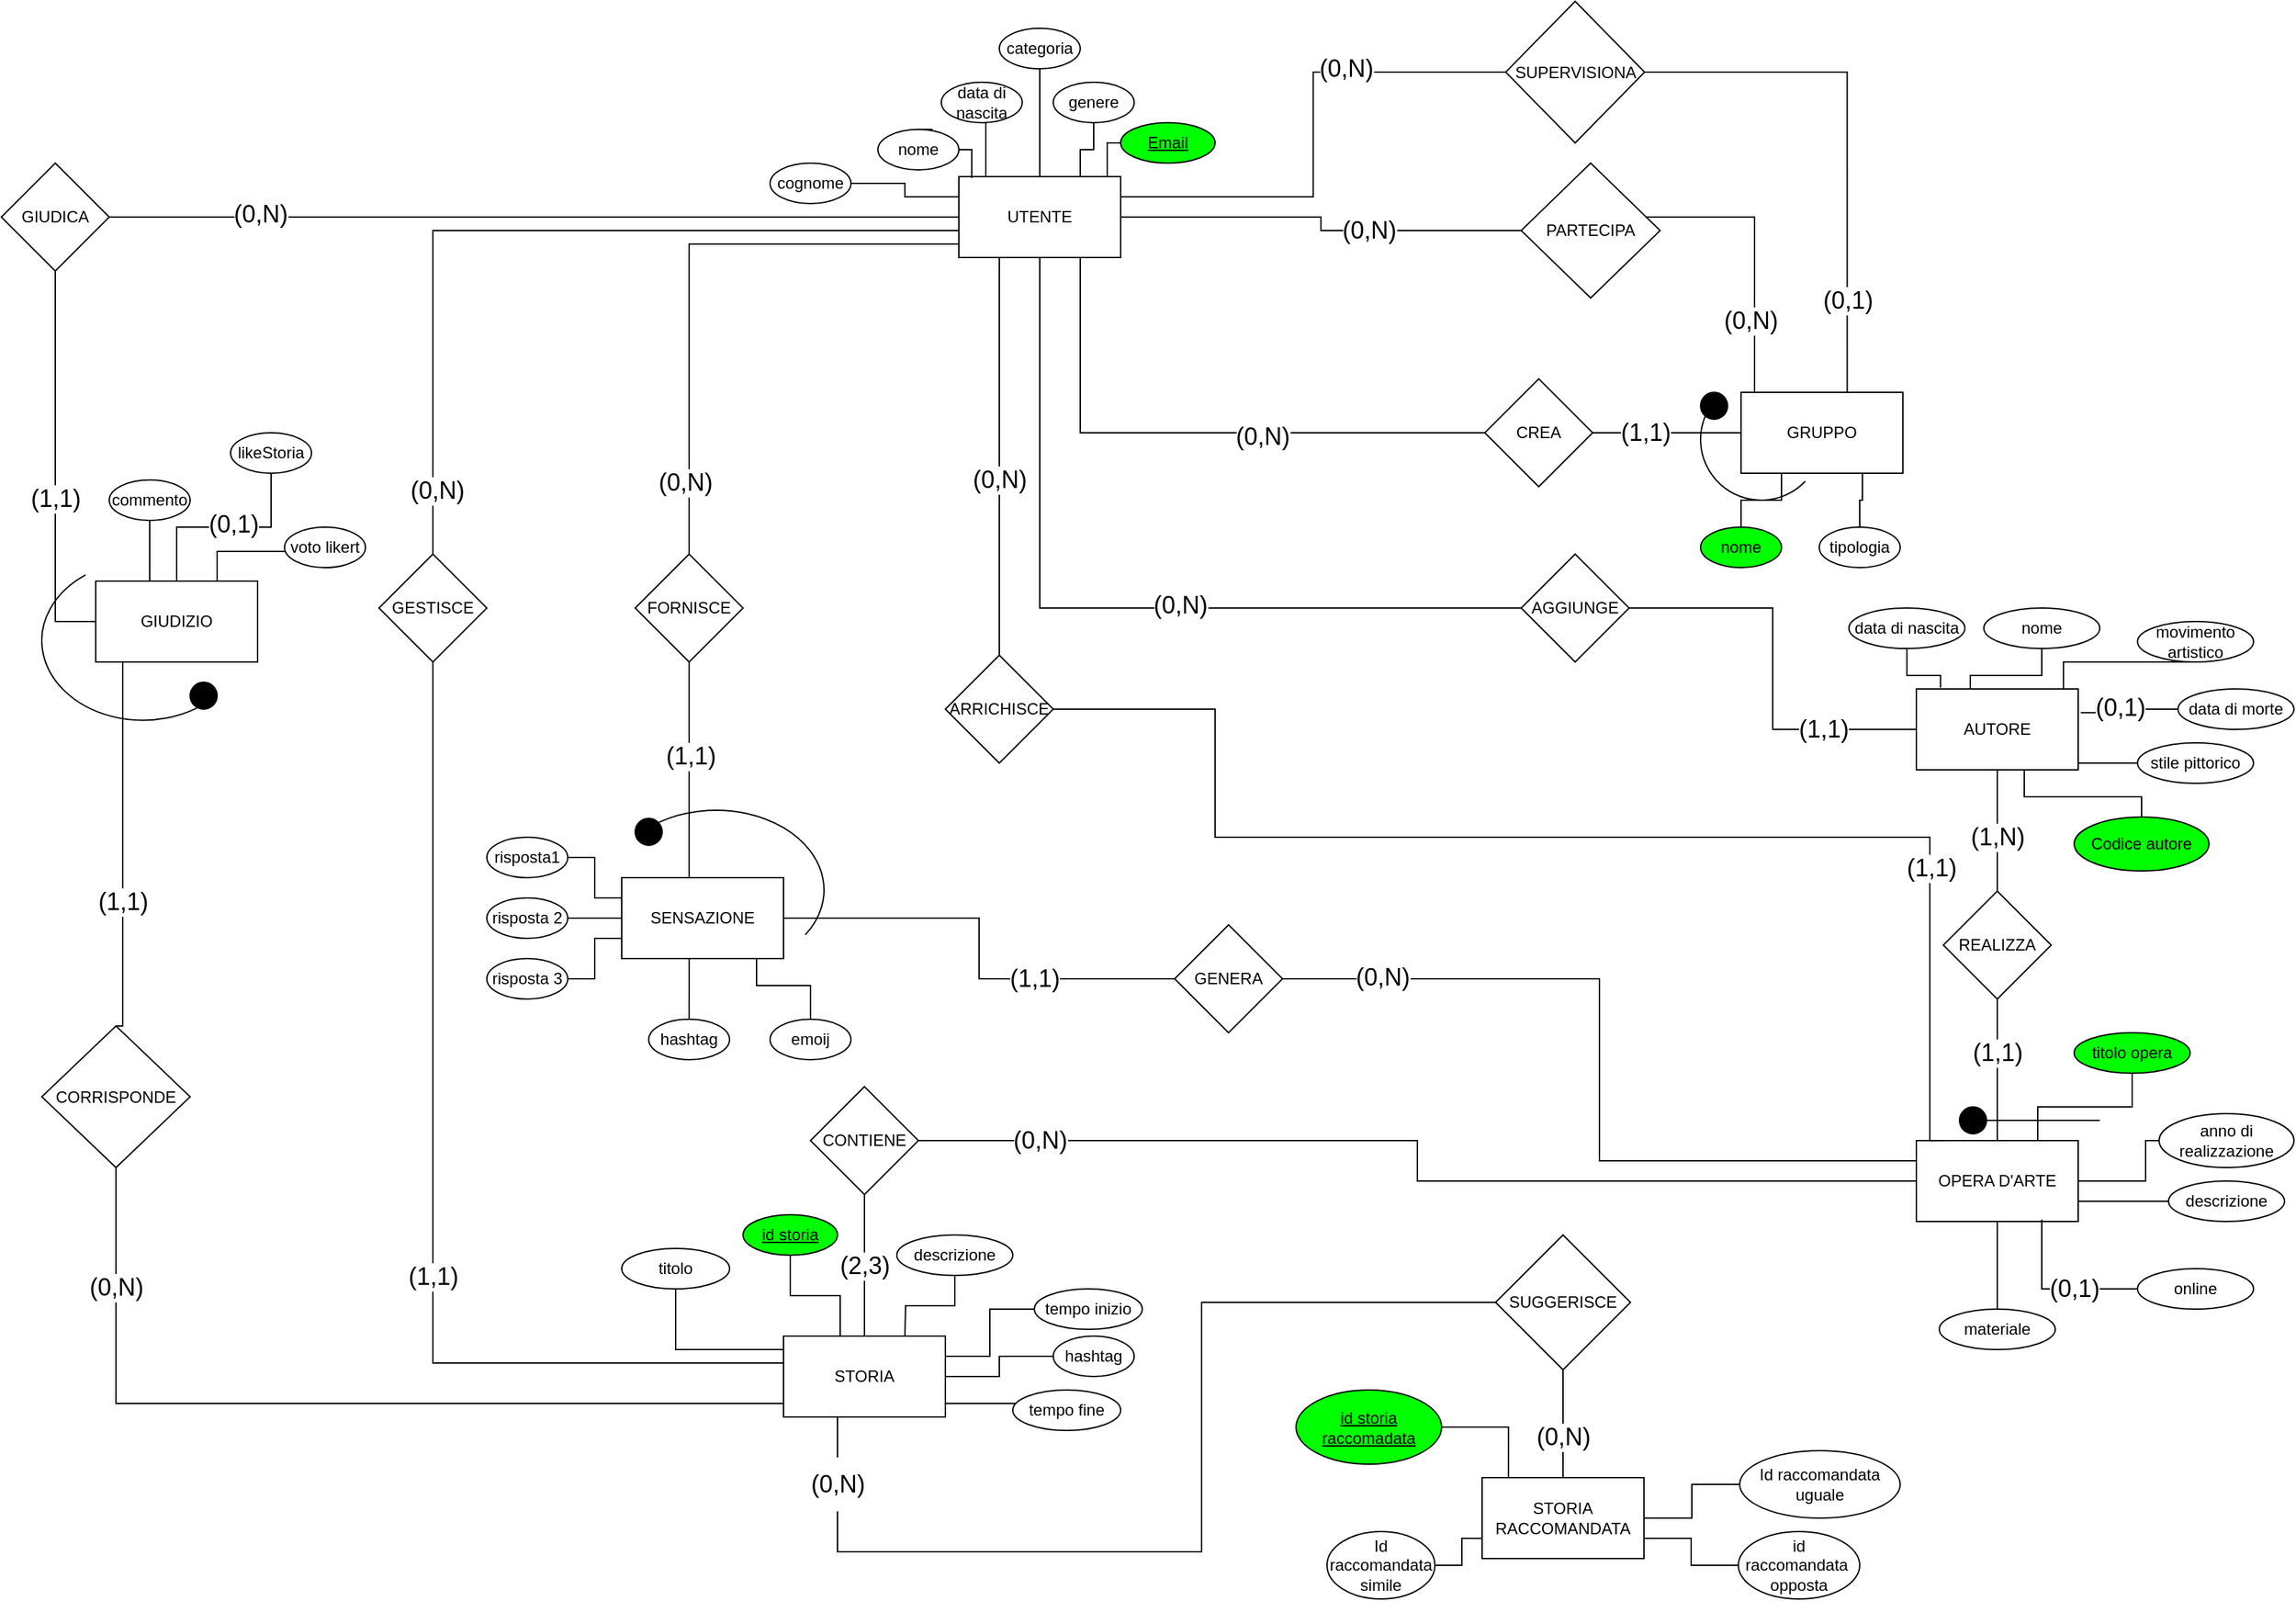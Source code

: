 <mxfile version="21.3.8" type="device">
  <diagram name="Page-1" id="xlsgBr4HWe5AIKhZQg6L">
    <mxGraphModel dx="3229" dy="3041" grid="1" gridSize="10" guides="1" tooltips="1" connect="1" arrows="1" fold="1" page="1" pageScale="1" pageWidth="827" pageHeight="1169" background="#ffffff" math="0" shadow="0">
      <root>
        <mxCell id="0" />
        <mxCell id="1" parent="0" />
        <mxCell id="7UUg1LgOUYRZWabVoT0W-16" style="edgeStyle=orthogonalEdgeStyle;rounded=0;orthogonalLoop=1;jettySize=auto;html=1;entryX=0.5;entryY=0;entryDx=0;entryDy=0;endArrow=none;endFill=0;" parent="1" source="1eSHTBbk4jiNIUlehk3F-1" target="7UUg1LgOUYRZWabVoT0W-15" edge="1">
          <mxGeometry relative="1" as="geometry">
            <Array as="points">
              <mxPoint x="-850" y="-1040" />
            </Array>
          </mxGeometry>
        </mxCell>
        <mxCell id="7UUg1LgOUYRZWabVoT0W-105" value="&lt;font style=&quot;font-size: 18px;&quot;&gt;(0,N)&lt;/font&gt;" style="edgeLabel;html=1;align=center;verticalAlign=middle;resizable=0;points=[];" parent="7UUg1LgOUYRZWabVoT0W-16" vertex="1" connectable="0">
          <mxGeometry x="0.85" y="3" relative="1" as="geometry">
            <mxPoint as="offset" />
          </mxGeometry>
        </mxCell>
        <mxCell id="7UUg1LgOUYRZWabVoT0W-34" style="edgeStyle=orthogonalEdgeStyle;rounded=0;orthogonalLoop=1;jettySize=auto;html=1;endArrow=none;endFill=0;" parent="1" source="1eSHTBbk4jiNIUlehk3F-1" target="1eSHTBbk4jiNIUlehk3F-19" edge="1">
          <mxGeometry relative="1" as="geometry" />
        </mxCell>
        <mxCell id="xPjzsnHJoCpUdI3gdzRh-5" value="&lt;font style=&quot;font-size: 18px;&quot;&gt;(0,N)&lt;/font&gt;" style="edgeLabel;html=1;align=center;verticalAlign=middle;resizable=0;points=[];" parent="7UUg1LgOUYRZWabVoT0W-34" vertex="1" connectable="0">
          <mxGeometry x="-0.296" y="-4" relative="1" as="geometry">
            <mxPoint x="76" y="6" as="offset" />
          </mxGeometry>
        </mxCell>
        <mxCell id="4FoowqRNrJ6sHLx4bCnh-7" style="edgeStyle=orthogonalEdgeStyle;rounded=0;orthogonalLoop=1;jettySize=auto;html=1;endArrow=none;endFill=0;" parent="1" source="1eSHTBbk4jiNIUlehk3F-1" target="4FoowqRNrJ6sHLx4bCnh-6" edge="1">
          <mxGeometry relative="1" as="geometry" />
        </mxCell>
        <mxCell id="iQAtcwxZINuC2XT9F243-6" style="edgeStyle=orthogonalEdgeStyle;rounded=0;orthogonalLoop=1;jettySize=auto;html=1;endArrow=none;endFill=0;" parent="1" source="1eSHTBbk4jiNIUlehk3F-1" target="iQAtcwxZINuC2XT9F243-4" edge="1">
          <mxGeometry relative="1" as="geometry">
            <Array as="points">
              <mxPoint x="-900" y="-1050" />
              <mxPoint x="-900" y="-1050" />
            </Array>
          </mxGeometry>
        </mxCell>
        <mxCell id="iQAtcwxZINuC2XT9F243-9" value="&lt;font style=&quot;font-size: 18px;&quot;&gt;(0,N)&lt;/font&gt;" style="edgeLabel;html=1;align=center;verticalAlign=middle;resizable=0;points=[];" parent="iQAtcwxZINuC2XT9F243-6" vertex="1" connectable="0">
          <mxGeometry x="0.645" y="-2" relative="1" as="geometry">
            <mxPoint as="offset" />
          </mxGeometry>
        </mxCell>
        <mxCell id="1eSHTBbk4jiNIUlehk3F-1" value="UTENTE" style="rounded=0;whiteSpace=wrap;html=1;" parent="1" vertex="1">
          <mxGeometry x="-460" y="-1080" width="120" height="60" as="geometry" />
        </mxCell>
        <mxCell id="1eSHTBbk4jiNIUlehk3F-2" value="GRUPPO" style="rounded=0;whiteSpace=wrap;html=1;" parent="1" vertex="1">
          <mxGeometry x="120" y="-920" width="120" height="60" as="geometry" />
        </mxCell>
        <mxCell id="7UUg1LgOUYRZWabVoT0W-35" style="edgeStyle=orthogonalEdgeStyle;rounded=0;orthogonalLoop=1;jettySize=auto;html=1;entryX=0;entryY=0.5;entryDx=0;entryDy=0;endArrow=none;endFill=0;" parent="1" source="7UUg1LgOUYRZWabVoT0W-36" target="1eSHTBbk4jiNIUlehk3F-2" edge="1">
          <mxGeometry relative="1" as="geometry" />
        </mxCell>
        <mxCell id="xPjzsnHJoCpUdI3gdzRh-12" value="&lt;font style=&quot;font-size: 18px;&quot;&gt;(1,1)&lt;/font&gt;" style="edgeLabel;html=1;align=center;verticalAlign=middle;resizable=0;points=[];" parent="7UUg1LgOUYRZWabVoT0W-35" vertex="1" connectable="0">
          <mxGeometry x="-0.288" relative="1" as="geometry">
            <mxPoint as="offset" />
          </mxGeometry>
        </mxCell>
        <mxCell id="1eSHTBbk4jiNIUlehk3F-5" value="STORIA" style="rounded=0;whiteSpace=wrap;html=1;" parent="1" vertex="1">
          <mxGeometry x="-590" y="-220" width="120" height="60" as="geometry" />
        </mxCell>
        <mxCell id="7UUg1LgOUYRZWabVoT0W-63" style="edgeStyle=orthogonalEdgeStyle;rounded=0;orthogonalLoop=1;jettySize=auto;html=1;entryX=1;entryY=0.5;entryDx=0;entryDy=0;endArrow=none;endFill=0;" parent="1" source="1eSHTBbk4jiNIUlehk3F-7" target="1eSHTBbk4jiNIUlehk3F-44" edge="1">
          <mxGeometry relative="1" as="geometry" />
        </mxCell>
        <mxCell id="xPjzsnHJoCpUdI3gdzRh-3" value="&lt;font style=&quot;font-size: 18px;&quot;&gt;(0,N)&lt;/font&gt;" style="edgeLabel;html=1;align=center;verticalAlign=middle;resizable=0;points=[];" parent="7UUg1LgOUYRZWabVoT0W-63" vertex="1" connectable="0">
          <mxGeometry x="0.831" y="2" relative="1" as="geometry">
            <mxPoint x="25" y="-2" as="offset" />
          </mxGeometry>
        </mxCell>
        <mxCell id="1eSHTBbk4jiNIUlehk3F-7" value="OPERA D&#39;ARTE" style="rounded=0;whiteSpace=wrap;html=1;" parent="1" vertex="1">
          <mxGeometry x="250" y="-365" width="120" height="60" as="geometry" />
        </mxCell>
        <mxCell id="7UUg1LgOUYRZWabVoT0W-95" style="edgeStyle=orthogonalEdgeStyle;rounded=0;orthogonalLoop=1;jettySize=auto;html=1;entryX=0;entryY=0.5;entryDx=0;entryDy=0;endArrow=none;endFill=0;" parent="1" source="1eSHTBbk4jiNIUlehk3F-8" target="7UUg1LgOUYRZWabVoT0W-97" edge="1">
          <mxGeometry relative="1" as="geometry">
            <mxPoint x="-350" y="-460" as="targetPoint" />
          </mxGeometry>
        </mxCell>
        <mxCell id="7UUg1LgOUYRZWabVoT0W-109" value="&lt;span style=&quot;font-size: 18px;&quot;&gt;(1,1)&lt;/span&gt;" style="edgeLabel;html=1;align=center;verticalAlign=middle;resizable=0;points=[];" parent="7UUg1LgOUYRZWabVoT0W-95" vertex="1" connectable="0">
          <mxGeometry x="0.377" relative="1" as="geometry">
            <mxPoint as="offset" />
          </mxGeometry>
        </mxCell>
        <mxCell id="1eSHTBbk4jiNIUlehk3F-8" value="SENSAZIONE" style="rounded=0;whiteSpace=wrap;html=1;" parent="1" vertex="1">
          <mxGeometry x="-710" y="-560" width="120" height="60" as="geometry" />
        </mxCell>
        <mxCell id="7UUg1LgOUYRZWabVoT0W-48" style="edgeStyle=orthogonalEdgeStyle;rounded=0;orthogonalLoop=1;jettySize=auto;html=1;endArrow=none;endFill=0;" parent="1" source="1eSHTBbk4jiNIUlehk3F-11" target="1eSHTBbk4jiNIUlehk3F-38" edge="1">
          <mxGeometry relative="1" as="geometry" />
        </mxCell>
        <mxCell id="xPjzsnHJoCpUdI3gdzRh-17" value="&lt;font style=&quot;font-size: 18px;&quot;&gt;(1,N)&lt;/font&gt;" style="edgeLabel;html=1;align=center;verticalAlign=middle;resizable=0;points=[];" parent="7UUg1LgOUYRZWabVoT0W-48" vertex="1" connectable="0">
          <mxGeometry x="0.302" y="2" relative="1" as="geometry">
            <mxPoint x="-2" y="-9" as="offset" />
          </mxGeometry>
        </mxCell>
        <mxCell id="1eSHTBbk4jiNIUlehk3F-11" value="AUTORE" style="rounded=0;whiteSpace=wrap;html=1;" parent="1" vertex="1">
          <mxGeometry x="250" y="-700" width="120" height="60" as="geometry" />
        </mxCell>
        <mxCell id="1eSHTBbk4jiNIUlehk3F-21" style="edgeStyle=orthogonalEdgeStyle;rounded=0;orthogonalLoop=1;jettySize=auto;html=1;exitX=1;exitY=0.5;exitDx=0;exitDy=0;entryX=0.5;entryY=0;entryDx=0;entryDy=0;endArrow=none;endFill=0;" parent="1" source="1eSHTBbk4jiNIUlehk3F-19" target="1eSHTBbk4jiNIUlehk3F-2" edge="1">
          <mxGeometry relative="1" as="geometry">
            <Array as="points">
              <mxPoint x="-3" y="-1040" />
              <mxPoint x="-3" y="-1050" />
              <mxPoint x="130" y="-1050" />
              <mxPoint x="130" y="-920" />
            </Array>
          </mxGeometry>
        </mxCell>
        <mxCell id="xPjzsnHJoCpUdI3gdzRh-6" value="&lt;font style=&quot;font-size: 18px;&quot;&gt;(0,N)&lt;/font&gt;" style="edgeLabel;html=1;align=center;verticalAlign=middle;resizable=0;points=[];" parent="1eSHTBbk4jiNIUlehk3F-21" vertex="1" connectable="0">
          <mxGeometry x="0.466" y="-3" relative="1" as="geometry">
            <mxPoint as="offset" />
          </mxGeometry>
        </mxCell>
        <mxCell id="1eSHTBbk4jiNIUlehk3F-19" value="PARTECIPA" style="rhombus;whiteSpace=wrap;html=1;" parent="1" vertex="1">
          <mxGeometry x="-43" y="-1090" width="103" height="100" as="geometry" />
        </mxCell>
        <mxCell id="1eSHTBbk4jiNIUlehk3F-30" style="edgeStyle=orthogonalEdgeStyle;rounded=0;orthogonalLoop=1;jettySize=auto;html=1;exitX=0.5;exitY=1;exitDx=0;exitDy=0;endArrow=none;endFill=0;" parent="1" source="1eSHTBbk4jiNIUlehk3F-27" target="1eSHTBbk4jiNIUlehk3F-8" edge="1">
          <mxGeometry relative="1" as="geometry">
            <Array as="points">
              <mxPoint x="-660" y="-700" />
              <mxPoint x="-660" y="-700" />
            </Array>
          </mxGeometry>
        </mxCell>
        <mxCell id="7UUg1LgOUYRZWabVoT0W-108" value="&lt;font style=&quot;font-size: 18px;&quot;&gt;(1,1)&lt;/font&gt;" style="edgeLabel;html=1;align=center;verticalAlign=middle;resizable=0;points=[];" parent="1eSHTBbk4jiNIUlehk3F-30" vertex="1" connectable="0">
          <mxGeometry x="-0.132" y="1" relative="1" as="geometry">
            <mxPoint as="offset" />
          </mxGeometry>
        </mxCell>
        <mxCell id="7UUg1LgOUYRZWabVoT0W-91" style="edgeStyle=orthogonalEdgeStyle;rounded=0;orthogonalLoop=1;jettySize=auto;html=1;endArrow=none;endFill=0;" parent="1" source="1eSHTBbk4jiNIUlehk3F-27" edge="1">
          <mxGeometry relative="1" as="geometry">
            <mxPoint x="-460" y="-1030" as="targetPoint" />
            <Array as="points">
              <mxPoint x="-660" y="-1030" />
              <mxPoint x="-462" y="-1030" />
            </Array>
          </mxGeometry>
        </mxCell>
        <mxCell id="7UUg1LgOUYRZWabVoT0W-103" value="&lt;font style=&quot;font-size: 18px;&quot;&gt;(0,N)&lt;/font&gt;" style="edgeLabel;html=1;align=center;verticalAlign=middle;resizable=0;points=[];" parent="7UUg1LgOUYRZWabVoT0W-91" vertex="1" connectable="0">
          <mxGeometry x="-0.751" y="3" relative="1" as="geometry">
            <mxPoint as="offset" />
          </mxGeometry>
        </mxCell>
        <mxCell id="1eSHTBbk4jiNIUlehk3F-27" value="FORNISCE" style="rhombus;whiteSpace=wrap;html=1;" parent="1" vertex="1">
          <mxGeometry x="-700" y="-800" width="80" height="80" as="geometry" />
        </mxCell>
        <mxCell id="7UUg1LgOUYRZWabVoT0W-47" style="edgeStyle=orthogonalEdgeStyle;rounded=0;orthogonalLoop=1;jettySize=auto;html=1;exitX=1;exitY=0.5;exitDx=0;exitDy=0;entryX=0;entryY=0.5;entryDx=0;entryDy=0;endArrow=none;endFill=0;" parent="1" source="1eSHTBbk4jiNIUlehk3F-35" target="1eSHTBbk4jiNIUlehk3F-11" edge="1">
          <mxGeometry relative="1" as="geometry" />
        </mxCell>
        <mxCell id="xPjzsnHJoCpUdI3gdzRh-14" value="&lt;font style=&quot;font-size: 18px;&quot;&gt;(1,1)&lt;/font&gt;" style="edgeLabel;html=1;align=center;verticalAlign=middle;resizable=0;points=[];" parent="7UUg1LgOUYRZWabVoT0W-47" vertex="1" connectable="0">
          <mxGeometry x="0.428" y="-4" relative="1" as="geometry">
            <mxPoint x="17" y="-4" as="offset" />
          </mxGeometry>
        </mxCell>
        <mxCell id="7UUg1LgOUYRZWabVoT0W-69" style="edgeStyle=orthogonalEdgeStyle;rounded=0;orthogonalLoop=1;jettySize=auto;html=1;entryX=0.5;entryY=1;entryDx=0;entryDy=0;endArrow=none;endFill=0;" parent="1" source="1eSHTBbk4jiNIUlehk3F-35" target="1eSHTBbk4jiNIUlehk3F-1" edge="1">
          <mxGeometry relative="1" as="geometry">
            <Array as="points">
              <mxPoint x="-400" y="-760" />
            </Array>
            <mxPoint x="-240" y="-860" as="targetPoint" />
          </mxGeometry>
        </mxCell>
        <mxCell id="xPjzsnHJoCpUdI3gdzRh-13" value="&lt;font style=&quot;font-size: 18px;&quot;&gt;(0,N)&lt;/font&gt;" style="edgeLabel;html=1;align=center;verticalAlign=middle;resizable=0;points=[];" parent="7UUg1LgOUYRZWabVoT0W-69" vertex="1" connectable="0">
          <mxGeometry x="-0.179" y="-2" relative="1" as="geometry">
            <mxPoint as="offset" />
          </mxGeometry>
        </mxCell>
        <mxCell id="1eSHTBbk4jiNIUlehk3F-35" value="AGGIUNGE" style="rhombus;whiteSpace=wrap;html=1;" parent="1" vertex="1">
          <mxGeometry x="-43" y="-800" width="80" height="80" as="geometry" />
        </mxCell>
        <mxCell id="1eSHTBbk4jiNIUlehk3F-40" style="edgeStyle=orthogonalEdgeStyle;rounded=0;orthogonalLoop=1;jettySize=auto;html=1;exitX=0.5;exitY=1;exitDx=0;exitDy=0;entryX=0.5;entryY=0;entryDx=0;entryDy=0;endArrow=none;endFill=0;" parent="1" source="1eSHTBbk4jiNIUlehk3F-38" target="1eSHTBbk4jiNIUlehk3F-7" edge="1">
          <mxGeometry relative="1" as="geometry">
            <Array as="points">
              <mxPoint x="310" y="-450" />
              <mxPoint x="310" y="-450" />
            </Array>
          </mxGeometry>
        </mxCell>
        <mxCell id="xPjzsnHJoCpUdI3gdzRh-18" value="&lt;font style=&quot;font-size: 18px;&quot;&gt;(1,1)&lt;/font&gt;" style="edgeLabel;html=1;align=center;verticalAlign=middle;resizable=0;points=[];" parent="1eSHTBbk4jiNIUlehk3F-40" vertex="1" connectable="0">
          <mxGeometry x="0.229" relative="1" as="geometry">
            <mxPoint y="-25" as="offset" />
          </mxGeometry>
        </mxCell>
        <mxCell id="1eSHTBbk4jiNIUlehk3F-38" value="REALIZZA" style="rhombus;whiteSpace=wrap;html=1;" parent="1" vertex="1">
          <mxGeometry x="270" y="-550" width="80" height="80" as="geometry" />
        </mxCell>
        <mxCell id="1eSHTBbk4jiNIUlehk3F-43" style="edgeStyle=orthogonalEdgeStyle;rounded=0;orthogonalLoop=1;jettySize=auto;html=1;exitX=1;exitY=0.5;exitDx=0;exitDy=0;entryX=0.188;entryY=0.001;entryDx=0;entryDy=0;endArrow=none;endFill=0;entryPerimeter=0;" parent="1" source="1eSHTBbk4jiNIUlehk3F-41" target="1eSHTBbk4jiNIUlehk3F-7" edge="1">
          <mxGeometry relative="1" as="geometry">
            <Array as="points">
              <mxPoint x="-270" y="-685" />
              <mxPoint x="-270" y="-590" />
              <mxPoint x="260" y="-590" />
              <mxPoint x="260" y="-365" />
            </Array>
          </mxGeometry>
        </mxCell>
        <mxCell id="xPjzsnHJoCpUdI3gdzRh-16" value="&lt;font style=&quot;font-size: 18px;&quot;&gt;(1,1)&lt;/font&gt;" style="edgeLabel;html=1;align=center;verticalAlign=middle;resizable=0;points=[];" parent="1eSHTBbk4jiNIUlehk3F-43" vertex="1" connectable="0">
          <mxGeometry x="0.563" y="1" relative="1" as="geometry">
            <mxPoint as="offset" />
          </mxGeometry>
        </mxCell>
        <mxCell id="7UUg1LgOUYRZWabVoT0W-42" style="edgeStyle=orthogonalEdgeStyle;rounded=0;orthogonalLoop=1;jettySize=auto;html=1;endArrow=none;endFill=0;entryX=0.25;entryY=1;entryDx=0;entryDy=0;" parent="1" source="1eSHTBbk4jiNIUlehk3F-41" target="1eSHTBbk4jiNIUlehk3F-1" edge="1">
          <mxGeometry relative="1" as="geometry">
            <mxPoint x="-270" y="-860" as="targetPoint" />
            <Array as="points">
              <mxPoint x="-430" y="-710" />
            </Array>
          </mxGeometry>
        </mxCell>
        <mxCell id="xPjzsnHJoCpUdI3gdzRh-15" value="&lt;font style=&quot;font-size: 18px;&quot;&gt;(0,N)&lt;/font&gt;" style="edgeLabel;html=1;align=center;verticalAlign=middle;resizable=0;points=[];" parent="7UUg1LgOUYRZWabVoT0W-42" vertex="1" connectable="0">
          <mxGeometry x="-0.243" y="3" relative="1" as="geometry">
            <mxPoint x="3" y="-19" as="offset" />
          </mxGeometry>
        </mxCell>
        <mxCell id="1eSHTBbk4jiNIUlehk3F-41" value="ARRICHISCE" style="rhombus;whiteSpace=wrap;html=1;" parent="1" vertex="1">
          <mxGeometry x="-470" y="-725" width="80" height="80" as="geometry" />
        </mxCell>
        <mxCell id="7UUg1LgOUYRZWabVoT0W-64" value="&lt;font style=&quot;font-size: 18px;&quot;&gt;(2,3)&lt;/font&gt;" style="edgeStyle=orthogonalEdgeStyle;rounded=0;orthogonalLoop=1;jettySize=auto;html=1;entryX=0.5;entryY=0;entryDx=0;entryDy=0;endArrow=none;endFill=0;" parent="1" source="1eSHTBbk4jiNIUlehk3F-44" target="1eSHTBbk4jiNIUlehk3F-5" edge="1">
          <mxGeometry relative="1" as="geometry" />
        </mxCell>
        <mxCell id="1eSHTBbk4jiNIUlehk3F-44" value="CONTIENE" style="rhombus;whiteSpace=wrap;html=1;" parent="1" vertex="1">
          <mxGeometry x="-570" y="-405" width="80" height="80" as="geometry" />
        </mxCell>
        <mxCell id="1eSHTBbk4jiNIUlehk3F-62" style="edgeStyle=orthogonalEdgeStyle;rounded=0;orthogonalLoop=1;jettySize=auto;html=1;exitX=0.5;exitY=1;exitDx=0;exitDy=0;entryX=0.08;entryY=0.016;entryDx=0;entryDy=0;endArrow=none;endFill=0;entryPerimeter=0;" parent="1" source="1eSHTBbk4jiNIUlehk3F-49" target="1eSHTBbk4jiNIUlehk3F-1" edge="1">
          <mxGeometry relative="1" as="geometry">
            <Array as="points">
              <mxPoint x="-480" y="-1115" />
              <mxPoint x="-480" y="-1095" />
              <mxPoint x="-470" y="-1095" />
              <mxPoint x="-470" y="-1100" />
              <mxPoint x="-450" y="-1100" />
            </Array>
          </mxGeometry>
        </mxCell>
        <mxCell id="1eSHTBbk4jiNIUlehk3F-49" value="nome" style="ellipse;whiteSpace=wrap;html=1;align=center;" parent="1" vertex="1">
          <mxGeometry x="-520" y="-1115" width="60" height="30" as="geometry" />
        </mxCell>
        <mxCell id="1eSHTBbk4jiNIUlehk3F-58" style="edgeStyle=orthogonalEdgeStyle;rounded=0;orthogonalLoop=1;jettySize=auto;html=1;exitX=0.5;exitY=1;exitDx=0;exitDy=0;entryX=0.75;entryY=0;entryDx=0;entryDy=0;endArrow=none;endFill=0;" parent="1" source="1eSHTBbk4jiNIUlehk3F-50" target="1eSHTBbk4jiNIUlehk3F-1" edge="1">
          <mxGeometry relative="1" as="geometry" />
        </mxCell>
        <mxCell id="1eSHTBbk4jiNIUlehk3F-50" value="genere" style="ellipse;whiteSpace=wrap;html=1;align=center;" parent="1" vertex="1">
          <mxGeometry x="-390" y="-1150" width="60" height="30" as="geometry" />
        </mxCell>
        <mxCell id="1eSHTBbk4jiNIUlehk3F-64" style="edgeStyle=orthogonalEdgeStyle;rounded=0;orthogonalLoop=1;jettySize=auto;html=1;exitX=0.5;exitY=1;exitDx=0;exitDy=0;endArrow=none;endFill=0;" parent="1" source="1eSHTBbk4jiNIUlehk3F-52" edge="1">
          <mxGeometry relative="1" as="geometry">
            <mxPoint x="-440" y="-1080" as="targetPoint" />
            <Array as="points">
              <mxPoint x="-440" y="-1120" />
              <mxPoint x="-440" y="-1080" />
            </Array>
          </mxGeometry>
        </mxCell>
        <mxCell id="1eSHTBbk4jiNIUlehk3F-52" value="data di nascita" style="ellipse;whiteSpace=wrap;html=1;align=center;" parent="1" vertex="1">
          <mxGeometry x="-473" y="-1150" width="60" height="30" as="geometry" />
        </mxCell>
        <mxCell id="1eSHTBbk4jiNIUlehk3F-97" style="edgeStyle=orthogonalEdgeStyle;rounded=0;orthogonalLoop=1;jettySize=auto;html=1;exitX=0;exitY=0.5;exitDx=0;exitDy=0;entryX=1;entryY=0.75;entryDx=0;entryDy=0;endArrow=none;endFill=0;" parent="1" source="1eSHTBbk4jiNIUlehk3F-55" target="1eSHTBbk4jiNIUlehk3F-5" edge="1">
          <mxGeometry relative="1" as="geometry">
            <Array as="points">
              <mxPoint x="-384" y="-170" />
              <mxPoint x="-470" y="-170" />
            </Array>
          </mxGeometry>
        </mxCell>
        <mxCell id="1eSHTBbk4jiNIUlehk3F-55" value="tempo fine" style="ellipse;whiteSpace=wrap;html=1;align=center;" parent="1" vertex="1">
          <mxGeometry x="-420" y="-180" width="80" height="30" as="geometry" />
        </mxCell>
        <mxCell id="7UUg1LgOUYRZWabVoT0W-14" style="edgeStyle=orthogonalEdgeStyle;rounded=0;orthogonalLoop=1;jettySize=auto;html=1;entryX=0.917;entryY=0;entryDx=0;entryDy=0;endArrow=none;endFill=0;entryPerimeter=0;" parent="1" target="1eSHTBbk4jiNIUlehk3F-1" edge="1">
          <mxGeometry relative="1" as="geometry">
            <mxPoint x="-330" y="-1105" as="sourcePoint" />
          </mxGeometry>
        </mxCell>
        <mxCell id="1eSHTBbk4jiNIUlehk3F-57" value="Email" style="ellipse;whiteSpace=wrap;html=1;align=center;fontStyle=4;fillColor=#00FF00;" parent="1" vertex="1">
          <mxGeometry x="-340" y="-1120" width="70" height="30" as="geometry" />
        </mxCell>
        <mxCell id="1eSHTBbk4jiNIUlehk3F-80" style="edgeStyle=orthogonalEdgeStyle;rounded=0;orthogonalLoop=1;jettySize=auto;html=1;exitX=0.5;exitY=0;exitDx=0;exitDy=0;entryX=0.25;entryY=1;entryDx=0;entryDy=0;endArrow=none;endFill=0;" parent="1" source="1eSHTBbk4jiNIUlehk3F-69" target="1eSHTBbk4jiNIUlehk3F-2" edge="1">
          <mxGeometry relative="1" as="geometry" />
        </mxCell>
        <mxCell id="1eSHTBbk4jiNIUlehk3F-69" value="nome" style="ellipse;whiteSpace=wrap;html=1;align=center;fillColor=#00FF00;" parent="1" vertex="1">
          <mxGeometry x="90" y="-820" width="60" height="30" as="geometry" />
        </mxCell>
        <mxCell id="1eSHTBbk4jiNIUlehk3F-81" style="edgeStyle=orthogonalEdgeStyle;rounded=0;orthogonalLoop=1;jettySize=auto;html=1;exitX=0.5;exitY=0;exitDx=0;exitDy=0;entryX=0.75;entryY=1;entryDx=0;entryDy=0;endArrow=none;endFill=0;" parent="1" source="1eSHTBbk4jiNIUlehk3F-70" target="1eSHTBbk4jiNIUlehk3F-2" edge="1">
          <mxGeometry relative="1" as="geometry" />
        </mxCell>
        <mxCell id="1eSHTBbk4jiNIUlehk3F-70" value="tipologia" style="ellipse;whiteSpace=wrap;html=1;align=center;" parent="1" vertex="1">
          <mxGeometry x="178" y="-820" width="60" height="30" as="geometry" />
        </mxCell>
        <mxCell id="1eSHTBbk4jiNIUlehk3F-89" style="edgeStyle=orthogonalEdgeStyle;rounded=0;orthogonalLoop=1;jettySize=auto;html=1;exitX=1;exitY=0.5;exitDx=0;exitDy=0;entryX=0;entryY=0.75;entryDx=0;entryDy=0;endArrow=none;endFill=0;" parent="1" source="1eSHTBbk4jiNIUlehk3F-75" target="1eSHTBbk4jiNIUlehk3F-8" edge="1">
          <mxGeometry relative="1" as="geometry" />
        </mxCell>
        <mxCell id="1eSHTBbk4jiNIUlehk3F-75" value="risposta 3" style="ellipse;whiteSpace=wrap;html=1;align=center;" parent="1" vertex="1">
          <mxGeometry x="-810" y="-500" width="60" height="30" as="geometry" />
        </mxCell>
        <mxCell id="1eSHTBbk4jiNIUlehk3F-88" style="edgeStyle=orthogonalEdgeStyle;rounded=0;orthogonalLoop=1;jettySize=auto;html=1;exitX=1;exitY=0.5;exitDx=0;exitDy=0;entryX=0;entryY=0.5;entryDx=0;entryDy=0;endArrow=none;endFill=0;" parent="1" source="1eSHTBbk4jiNIUlehk3F-76" target="1eSHTBbk4jiNIUlehk3F-8" edge="1">
          <mxGeometry relative="1" as="geometry" />
        </mxCell>
        <mxCell id="1eSHTBbk4jiNIUlehk3F-76" value="risposta 2" style="ellipse;whiteSpace=wrap;html=1;align=center;" parent="1" vertex="1">
          <mxGeometry x="-810" y="-545" width="60" height="30" as="geometry" />
        </mxCell>
        <mxCell id="1eSHTBbk4jiNIUlehk3F-87" style="edgeStyle=orthogonalEdgeStyle;rounded=0;orthogonalLoop=1;jettySize=auto;html=1;exitX=1;exitY=0.5;exitDx=0;exitDy=0;entryX=0;entryY=0.25;entryDx=0;entryDy=0;endArrow=none;endFill=0;" parent="1" source="1eSHTBbk4jiNIUlehk3F-77" target="1eSHTBbk4jiNIUlehk3F-8" edge="1">
          <mxGeometry relative="1" as="geometry" />
        </mxCell>
        <mxCell id="1eSHTBbk4jiNIUlehk3F-77" value="risposta1" style="ellipse;whiteSpace=wrap;html=1;align=center;" parent="1" vertex="1">
          <mxGeometry x="-810" y="-590" width="60" height="30" as="geometry" />
        </mxCell>
        <mxCell id="1eSHTBbk4jiNIUlehk3F-98" style="edgeStyle=orthogonalEdgeStyle;rounded=0;orthogonalLoop=1;jettySize=auto;html=1;exitX=0;exitY=0.5;exitDx=0;exitDy=0;endArrow=none;endFill=0;" parent="1" source="1eSHTBbk4jiNIUlehk3F-92" target="1eSHTBbk4jiNIUlehk3F-5" edge="1">
          <mxGeometry relative="1" as="geometry" />
        </mxCell>
        <mxCell id="1eSHTBbk4jiNIUlehk3F-92" value="hashtag" style="ellipse;whiteSpace=wrap;html=1;align=center;" parent="1" vertex="1">
          <mxGeometry x="-390" y="-220" width="60" height="30" as="geometry" />
        </mxCell>
        <mxCell id="1eSHTBbk4jiNIUlehk3F-96" style="edgeStyle=orthogonalEdgeStyle;rounded=0;orthogonalLoop=1;jettySize=auto;html=1;exitX=0;exitY=0.5;exitDx=0;exitDy=0;entryX=1;entryY=0.25;entryDx=0;entryDy=0;endArrow=none;endFill=0;" parent="1" source="1eSHTBbk4jiNIUlehk3F-93" target="1eSHTBbk4jiNIUlehk3F-5" edge="1">
          <mxGeometry relative="1" as="geometry" />
        </mxCell>
        <mxCell id="1eSHTBbk4jiNIUlehk3F-93" value="tempo inizio" style="ellipse;whiteSpace=wrap;html=1;align=center;" parent="1" vertex="1">
          <mxGeometry x="-404" y="-255" width="80" height="30" as="geometry" />
        </mxCell>
        <mxCell id="7UUg1LgOUYRZWabVoT0W-50" style="edgeStyle=orthogonalEdgeStyle;rounded=0;orthogonalLoop=1;jettySize=auto;html=1;entryX=0.149;entryY=-0.016;entryDx=0;entryDy=0;entryPerimeter=0;endArrow=none;endFill=0;" parent="1" source="1eSHTBbk4jiNIUlehk3F-101" target="1eSHTBbk4jiNIUlehk3F-11" edge="1">
          <mxGeometry relative="1" as="geometry" />
        </mxCell>
        <mxCell id="1eSHTBbk4jiNIUlehk3F-101" value="data di nascita" style="ellipse;whiteSpace=wrap;html=1;align=center;" parent="1" vertex="1">
          <mxGeometry x="200" y="-760" width="86" height="30" as="geometry" />
        </mxCell>
        <mxCell id="7UUg1LgOUYRZWabVoT0W-54" style="edgeStyle=orthogonalEdgeStyle;rounded=0;orthogonalLoop=1;jettySize=auto;html=1;entryX=1;entryY=0.917;entryDx=0;entryDy=0;entryPerimeter=0;endArrow=none;endFill=0;" parent="1" source="1eSHTBbk4jiNIUlehk3F-102" target="1eSHTBbk4jiNIUlehk3F-11" edge="1">
          <mxGeometry relative="1" as="geometry" />
        </mxCell>
        <mxCell id="1eSHTBbk4jiNIUlehk3F-102" value="stile pittorico" style="ellipse;whiteSpace=wrap;html=1;align=center;" parent="1" vertex="1">
          <mxGeometry x="414" y="-660" width="86" height="30" as="geometry" />
        </mxCell>
        <mxCell id="7UUg1LgOUYRZWabVoT0W-52" style="edgeStyle=orthogonalEdgeStyle;rounded=0;orthogonalLoop=1;jettySize=auto;html=1;entryX=0.909;entryY=0.011;entryDx=0;entryDy=0;entryPerimeter=0;endArrow=none;endFill=0;" parent="1" source="1eSHTBbk4jiNIUlehk3F-103" target="1eSHTBbk4jiNIUlehk3F-11" edge="1">
          <mxGeometry relative="1" as="geometry">
            <Array as="points">
              <mxPoint x="359" y="-720" />
            </Array>
          </mxGeometry>
        </mxCell>
        <mxCell id="1eSHTBbk4jiNIUlehk3F-103" value="movimento artistico" style="ellipse;whiteSpace=wrap;html=1;align=center;" parent="1" vertex="1">
          <mxGeometry x="414" y="-750" width="86" height="30" as="geometry" />
        </mxCell>
        <mxCell id="7UUg1LgOUYRZWabVoT0W-51" style="edgeStyle=orthogonalEdgeStyle;rounded=0;orthogonalLoop=1;jettySize=auto;html=1;entryX=0.333;entryY=0;entryDx=0;entryDy=0;entryPerimeter=0;endArrow=none;endFill=0;" parent="1" source="1eSHTBbk4jiNIUlehk3F-104" target="1eSHTBbk4jiNIUlehk3F-11" edge="1">
          <mxGeometry relative="1" as="geometry" />
        </mxCell>
        <mxCell id="1eSHTBbk4jiNIUlehk3F-104" value="nome" style="ellipse;whiteSpace=wrap;html=1;align=center;" parent="1" vertex="1">
          <mxGeometry x="300" y="-760" width="86" height="30" as="geometry" />
        </mxCell>
        <mxCell id="7UUg1LgOUYRZWabVoT0W-53" style="edgeStyle=orthogonalEdgeStyle;rounded=0;orthogonalLoop=1;jettySize=auto;html=1;entryX=0.667;entryY=1;entryDx=0;entryDy=0;entryPerimeter=0;endArrow=none;endFill=0;" parent="1" source="1eSHTBbk4jiNIUlehk3F-106" target="1eSHTBbk4jiNIUlehk3F-11" edge="1">
          <mxGeometry relative="1" as="geometry">
            <Array as="points">
              <mxPoint x="417" y="-620" />
              <mxPoint x="330" y="-620" />
            </Array>
          </mxGeometry>
        </mxCell>
        <mxCell id="1eSHTBbk4jiNIUlehk3F-106" value="Codice autore" style="ellipse;whiteSpace=wrap;html=1;align=center;fillColor=#00FF00;" parent="1" vertex="1">
          <mxGeometry x="367" y="-605" width="100" height="40" as="geometry" />
        </mxCell>
        <mxCell id="1eSHTBbk4jiNIUlehk3F-124" style="edgeStyle=orthogonalEdgeStyle;rounded=0;orthogonalLoop=1;jettySize=auto;html=1;exitX=0.5;exitY=1;exitDx=0;exitDy=0;entryX=0.75;entryY=0;entryDx=0;entryDy=0;endArrow=none;endFill=0;" parent="1" source="1eSHTBbk4jiNIUlehk3F-117" target="1eSHTBbk4jiNIUlehk3F-7" edge="1">
          <mxGeometry relative="1" as="geometry" />
        </mxCell>
        <mxCell id="1eSHTBbk4jiNIUlehk3F-117" value="titolo opera" style="ellipse;whiteSpace=wrap;html=1;align=center;fillColor=#00FF00;" parent="1" vertex="1">
          <mxGeometry x="367" y="-445" width="86" height="30" as="geometry" />
        </mxCell>
        <mxCell id="1eSHTBbk4jiNIUlehk3F-126" style="edgeStyle=orthogonalEdgeStyle;rounded=0;orthogonalLoop=1;jettySize=auto;html=1;exitX=0;exitY=0.5;exitDx=0;exitDy=0;entryX=1;entryY=0.75;entryDx=0;entryDy=0;endArrow=none;endFill=0;" parent="1" source="1eSHTBbk4jiNIUlehk3F-118" target="1eSHTBbk4jiNIUlehk3F-7" edge="1">
          <mxGeometry relative="1" as="geometry" />
        </mxCell>
        <mxCell id="1eSHTBbk4jiNIUlehk3F-118" value="descrizione" style="ellipse;whiteSpace=wrap;html=1;align=center;" parent="1" vertex="1">
          <mxGeometry x="437" y="-335" width="86" height="30" as="geometry" />
        </mxCell>
        <mxCell id="1eSHTBbk4jiNIUlehk3F-128" style="edgeStyle=orthogonalEdgeStyle;rounded=0;orthogonalLoop=1;jettySize=auto;html=1;exitX=0;exitY=0.5;exitDx=0;exitDy=0;endArrow=none;endFill=0;" parent="1" source="1eSHTBbk4jiNIUlehk3F-119" target="1eSHTBbk4jiNIUlehk3F-7" edge="1">
          <mxGeometry relative="1" as="geometry">
            <Array as="points">
              <mxPoint x="420" y="-365" />
              <mxPoint x="420" y="-335" />
            </Array>
          </mxGeometry>
        </mxCell>
        <mxCell id="1eSHTBbk4jiNIUlehk3F-119" value="anno di realizzazione" style="ellipse;whiteSpace=wrap;html=1;align=center;" parent="1" vertex="1">
          <mxGeometry x="430" y="-385" width="100" height="40" as="geometry" />
        </mxCell>
        <mxCell id="7UUg1LgOUYRZWabVoT0W-6" style="edgeStyle=orthogonalEdgeStyle;rounded=0;orthogonalLoop=1;jettySize=auto;html=1;exitX=0.5;exitY=1;exitDx=0;exitDy=0;" parent="1" source="1eSHTBbk4jiNIUlehk3F-7" target="1eSHTBbk4jiNIUlehk3F-7" edge="1">
          <mxGeometry relative="1" as="geometry" />
        </mxCell>
        <mxCell id="7UUg1LgOUYRZWabVoT0W-68" style="edgeStyle=orthogonalEdgeStyle;rounded=0;orthogonalLoop=1;jettySize=auto;html=1;entryX=0;entryY=0.5;entryDx=0;entryDy=0;endArrow=none;endFill=0;" parent="1" source="7UUg1LgOUYRZWabVoT0W-15" target="1eSHTBbk4jiNIUlehk3F-5" edge="1">
          <mxGeometry relative="1" as="geometry">
            <Array as="points">
              <mxPoint x="-850" y="-200" />
              <mxPoint x="-590" y="-200" />
            </Array>
          </mxGeometry>
        </mxCell>
        <mxCell id="xPjzsnHJoCpUdI3gdzRh-2" value="&lt;div&gt;&lt;font style=&quot;font-size: 18px;&quot;&gt;(1,1)&lt;/font&gt;&lt;/div&gt;" style="edgeLabel;html=1;align=center;verticalAlign=middle;resizable=0;points=[];" parent="7UUg1LgOUYRZWabVoT0W-68" vertex="1" connectable="0">
          <mxGeometry x="0.153" y="5" relative="1" as="geometry">
            <mxPoint x="-5" as="offset" />
          </mxGeometry>
        </mxCell>
        <mxCell id="7UUg1LgOUYRZWabVoT0W-15" value="GESTISCE" style="rhombus;whiteSpace=wrap;html=1;" parent="1" vertex="1">
          <mxGeometry x="-890" y="-800" width="80" height="80" as="geometry" />
        </mxCell>
        <mxCell id="7UUg1LgOUYRZWabVoT0W-55" style="edgeStyle=orthogonalEdgeStyle;rounded=0;orthogonalLoop=1;jettySize=auto;html=1;entryX=1.016;entryY=0.294;entryDx=0;entryDy=0;entryPerimeter=0;endArrow=none;endFill=0;" parent="1" source="7UUg1LgOUYRZWabVoT0W-20" target="1eSHTBbk4jiNIUlehk3F-11" edge="1">
          <mxGeometry relative="1" as="geometry" />
        </mxCell>
        <mxCell id="xPjzsnHJoCpUdI3gdzRh-32" value="&lt;font style=&quot;font-size: 18px;&quot;&gt;(0,1)&lt;/font&gt;" style="edgeLabel;html=1;align=center;verticalAlign=middle;resizable=0;points=[];fontSize=12;fontFamily=Helvetica;fontColor=default;" parent="7UUg1LgOUYRZWabVoT0W-55" vertex="1" connectable="0">
          <mxGeometry x="0.223" y="-4" relative="1" as="geometry">
            <mxPoint as="offset" />
          </mxGeometry>
        </mxCell>
        <mxCell id="7UUg1LgOUYRZWabVoT0W-20" value="data di morte" style="ellipse;whiteSpace=wrap;html=1;align=center;" parent="1" vertex="1">
          <mxGeometry x="444" y="-700" width="86" height="30" as="geometry" />
        </mxCell>
        <mxCell id="7UUg1LgOUYRZWabVoT0W-66" style="edgeStyle=orthogonalEdgeStyle;rounded=0;orthogonalLoop=1;jettySize=auto;html=1;entryX=0;entryY=0.75;entryDx=0;entryDy=0;endArrow=none;endFill=0;exitX=0.5;exitY=1;exitDx=0;exitDy=0;" parent="1" source="iQAtcwxZINuC2XT9F243-11" target="1eSHTBbk4jiNIUlehk3F-5" edge="1">
          <mxGeometry relative="1" as="geometry">
            <Array as="points">
              <mxPoint x="-1085" y="-170" />
              <mxPoint x="-590" y="-170" />
            </Array>
            <mxPoint x="-960" y="-280" as="sourcePoint" />
          </mxGeometry>
        </mxCell>
        <mxCell id="iQAtcwxZINuC2XT9F243-12" value="&lt;font style=&quot;font-size: 18px;&quot;&gt;(0,N)&lt;/font&gt;" style="edgeLabel;html=1;align=center;verticalAlign=middle;resizable=0;points=[];" parent="7UUg1LgOUYRZWabVoT0W-66" vertex="1" connectable="0">
          <mxGeometry x="-0.738" relative="1" as="geometry">
            <mxPoint as="offset" />
          </mxGeometry>
        </mxCell>
        <mxCell id="7UUg1LgOUYRZWabVoT0W-37" value="" style="edgeStyle=orthogonalEdgeStyle;rounded=0;orthogonalLoop=1;jettySize=auto;html=1;entryX=0;entryY=0.5;entryDx=0;entryDy=0;endArrow=none;endFill=0;exitX=0.75;exitY=1;exitDx=0;exitDy=0;" parent="1" source="1eSHTBbk4jiNIUlehk3F-1" target="7UUg1LgOUYRZWabVoT0W-36" edge="1">
          <mxGeometry relative="1" as="geometry">
            <mxPoint x="-210" y="-890" as="sourcePoint" />
            <mxPoint x="110" y="-880" as="targetPoint" />
          </mxGeometry>
        </mxCell>
        <mxCell id="xPjzsnHJoCpUdI3gdzRh-9" value="&lt;font style=&quot;font-size: 18px;&quot;&gt;(0,N)&lt;/font&gt;" style="edgeLabel;html=1;align=center;verticalAlign=middle;resizable=0;points=[];" parent="7UUg1LgOUYRZWabVoT0W-37" vertex="1" connectable="0">
          <mxGeometry x="0.23" y="-3" relative="1" as="geometry">
            <mxPoint as="offset" />
          </mxGeometry>
        </mxCell>
        <mxCell id="7UUg1LgOUYRZWabVoT0W-36" value="CREA" style="rhombus;whiteSpace=wrap;html=1;" parent="1" vertex="1">
          <mxGeometry x="-70" y="-930" width="80" height="80" as="geometry" />
        </mxCell>
        <mxCell id="7UUg1LgOUYRZWabVoT0W-78" style="edgeStyle=orthogonalEdgeStyle;rounded=0;orthogonalLoop=1;jettySize=auto;html=1;entryX=0.656;entryY=0.004;entryDx=0;entryDy=0;entryPerimeter=0;endArrow=none;endFill=0;" parent="1" source="7UUg1LgOUYRZWabVoT0W-77" target="1eSHTBbk4jiNIUlehk3F-2" edge="1">
          <mxGeometry relative="1" as="geometry" />
        </mxCell>
        <mxCell id="xPjzsnHJoCpUdI3gdzRh-7" value="&lt;font style=&quot;font-size: 18px;&quot;&gt;(0,1)&lt;/font&gt;" style="edgeLabel;html=1;align=center;verticalAlign=middle;resizable=0;points=[];" parent="7UUg1LgOUYRZWabVoT0W-78" vertex="1" connectable="0">
          <mxGeometry x="0.644" relative="1" as="geometry">
            <mxPoint as="offset" />
          </mxGeometry>
        </mxCell>
        <mxCell id="7UUg1LgOUYRZWabVoT0W-79" style="edgeStyle=orthogonalEdgeStyle;rounded=0;orthogonalLoop=1;jettySize=auto;html=1;entryX=1;entryY=0.25;entryDx=0;entryDy=0;endArrow=none;endFill=0;" parent="1" source="7UUg1LgOUYRZWabVoT0W-77" target="1eSHTBbk4jiNIUlehk3F-1" edge="1">
          <mxGeometry relative="1" as="geometry" />
        </mxCell>
        <mxCell id="7UUg1LgOUYRZWabVoT0W-107" value="&lt;font style=&quot;font-size: 18px;&quot;&gt;(0,N)&lt;/font&gt;" style="edgeLabel;html=1;align=center;verticalAlign=middle;resizable=0;points=[];" parent="7UUg1LgOUYRZWabVoT0W-79" vertex="1" connectable="0">
          <mxGeometry x="-0.37" y="-3" relative="1" as="geometry">
            <mxPoint as="offset" />
          </mxGeometry>
        </mxCell>
        <mxCell id="7UUg1LgOUYRZWabVoT0W-77" value="SUPERVISIONA" style="rhombus;whiteSpace=wrap;html=1;" parent="1" vertex="1">
          <mxGeometry x="-54.5" y="-1210" width="103" height="105" as="geometry" />
        </mxCell>
        <mxCell id="iQAtcwxZINuC2XT9F243-25" style="edgeStyle=orthogonalEdgeStyle;rounded=0;orthogonalLoop=1;jettySize=auto;html=1;endArrow=none;endFill=0;" parent="1" source="7UUg1LgOUYRZWabVoT0W-85" target="iQAtcwxZINuC2XT9F243-1" edge="1">
          <mxGeometry relative="1" as="geometry">
            <Array as="points">
              <mxPoint x="-1060" y="-790" />
              <mxPoint x="-1060" y="-790" />
            </Array>
          </mxGeometry>
        </mxCell>
        <mxCell id="7UUg1LgOUYRZWabVoT0W-85" value="commento" style="ellipse;whiteSpace=wrap;html=1;align=center;" parent="1" vertex="1">
          <mxGeometry x="-1090" y="-855" width="60" height="30" as="geometry" />
        </mxCell>
        <mxCell id="iQAtcwxZINuC2XT9F243-26" style="edgeStyle=orthogonalEdgeStyle;rounded=0;orthogonalLoop=1;jettySize=auto;html=1;entryX=0.75;entryY=0;entryDx=0;entryDy=0;endArrow=none;endFill=0;" parent="1" source="7UUg1LgOUYRZWabVoT0W-86" target="iQAtcwxZINuC2XT9F243-1" edge="1">
          <mxGeometry relative="1" as="geometry">
            <Array as="points">
              <mxPoint x="-970" y="-802" />
              <mxPoint x="-1010" y="-802" />
            </Array>
          </mxGeometry>
        </mxCell>
        <mxCell id="7UUg1LgOUYRZWabVoT0W-86" value="voto likert" style="ellipse;whiteSpace=wrap;html=1;align=center;" parent="1" vertex="1">
          <mxGeometry x="-960" y="-820" width="60" height="30" as="geometry" />
        </mxCell>
        <mxCell id="7UUg1LgOUYRZWabVoT0W-94" style="edgeStyle=orthogonalEdgeStyle;rounded=0;orthogonalLoop=1;jettySize=auto;html=1;endArrow=none;endFill=0;" parent="1" source="7UUg1LgOUYRZWabVoT0W-92" target="1eSHTBbk4jiNIUlehk3F-7" edge="1">
          <mxGeometry relative="1" as="geometry">
            <mxPoint x="307.0" y="-300" as="targetPoint" />
          </mxGeometry>
        </mxCell>
        <mxCell id="7UUg1LgOUYRZWabVoT0W-92" value="materiale" style="ellipse;whiteSpace=wrap;html=1;align=center;" parent="1" vertex="1">
          <mxGeometry x="267" y="-240" width="86" height="30" as="geometry" />
        </mxCell>
        <mxCell id="7UUg1LgOUYRZWabVoT0W-98" style="edgeStyle=orthogonalEdgeStyle;rounded=0;orthogonalLoop=1;jettySize=auto;html=1;entryX=0;entryY=0.25;entryDx=0;entryDy=0;endArrow=none;endFill=0;" parent="1" source="7UUg1LgOUYRZWabVoT0W-97" target="1eSHTBbk4jiNIUlehk3F-7" edge="1">
          <mxGeometry relative="1" as="geometry" />
        </mxCell>
        <mxCell id="7UUg1LgOUYRZWabVoT0W-111" value="&lt;font style=&quot;font-size: 18px;&quot;&gt;(0,N)&lt;/font&gt;" style="edgeLabel;html=1;align=center;verticalAlign=middle;resizable=0;points=[];" parent="7UUg1LgOUYRZWabVoT0W-98" vertex="1" connectable="0">
          <mxGeometry x="-0.757" y="1" relative="1" as="geometry">
            <mxPoint as="offset" />
          </mxGeometry>
        </mxCell>
        <mxCell id="7UUg1LgOUYRZWabVoT0W-97" value="GENERA" style="rhombus;whiteSpace=wrap;html=1;" parent="1" vertex="1">
          <mxGeometry x="-300" y="-525" width="80" height="80" as="geometry" />
        </mxCell>
        <mxCell id="7UUg1LgOUYRZWabVoT0W-100" style="edgeStyle=orthogonalEdgeStyle;rounded=0;orthogonalLoop=1;jettySize=auto;html=1;endArrow=none;endFill=0;" parent="1" source="7UUg1LgOUYRZWabVoT0W-99" edge="1">
          <mxGeometry relative="1" as="geometry">
            <mxPoint x="-610" y="-500" as="targetPoint" />
            <Array as="points">
              <mxPoint x="-570" y="-480" />
              <mxPoint x="-610" y="-480" />
              <mxPoint x="-610" y="-500" />
            </Array>
          </mxGeometry>
        </mxCell>
        <mxCell id="7UUg1LgOUYRZWabVoT0W-99" value="emoij" style="ellipse;whiteSpace=wrap;html=1;align=center;" parent="1" vertex="1">
          <mxGeometry x="-600" y="-455" width="60" height="30" as="geometry" />
        </mxCell>
        <mxCell id="7UUg1LgOUYRZWabVoT0W-110" style="edgeStyle=orthogonalEdgeStyle;rounded=0;orthogonalLoop=1;jettySize=auto;html=1;entryX=0.417;entryY=1;entryDx=0;entryDy=0;entryPerimeter=0;endArrow=none;endFill=0;" parent="1" source="7UUg1LgOUYRZWabVoT0W-101" target="1eSHTBbk4jiNIUlehk3F-8" edge="1">
          <mxGeometry relative="1" as="geometry" />
        </mxCell>
        <mxCell id="7UUg1LgOUYRZWabVoT0W-101" value="hashtag" style="ellipse;whiteSpace=wrap;html=1;align=center;" parent="1" vertex="1">
          <mxGeometry x="-690" y="-455" width="60" height="30" as="geometry" />
        </mxCell>
        <mxCell id="xPjzsnHJoCpUdI3gdzRh-27" value="" style="verticalLabelPosition=bottom;verticalAlign=top;html=1;shape=mxgraph.basic.arc;startAngle=0.371;endAngle=0.867;strokeColor=default;fontFamily=Helvetica;fontSize=12;fontColor=default;fillColor=default;" parent="1" vertex="1">
          <mxGeometry x="90" y="-930" width="90" height="90" as="geometry" />
        </mxCell>
        <mxCell id="xPjzsnHJoCpUdI3gdzRh-28" value="" style="ellipse;whiteSpace=wrap;html=1;aspect=fixed;strokeColor=default;fontFamily=Helvetica;fontSize=12;fontColor=default;fillColor=black;" parent="1" vertex="1">
          <mxGeometry x="90" y="-920" width="20" height="20" as="geometry" />
        </mxCell>
        <mxCell id="xPjzsnHJoCpUdI3gdzRh-33" value="" style="endArrow=none;html=1;rounded=0;fontFamily=Helvetica;fontSize=12;fontColor=default;" parent="1" edge="1">
          <mxGeometry width="50" height="50" relative="1" as="geometry">
            <mxPoint x="286" y="-380" as="sourcePoint" />
            <mxPoint x="356" y="-380" as="targetPoint" />
            <Array as="points">
              <mxPoint x="386" y="-380" />
            </Array>
          </mxGeometry>
        </mxCell>
        <mxCell id="xPjzsnHJoCpUdI3gdzRh-34" value="" style="ellipse;whiteSpace=wrap;html=1;aspect=fixed;strokeColor=default;fontFamily=Helvetica;fontSize=12;fontColor=default;fillColor=black;" parent="1" vertex="1">
          <mxGeometry x="282" y="-390" width="20" height="20" as="geometry" />
        </mxCell>
        <mxCell id="xPjzsnHJoCpUdI3gdzRh-41" value="" style="verticalLabelPosition=bottom;verticalAlign=top;html=1;shape=mxgraph.basic.arc;startAngle=0.869;endAngle=0.345;strokeColor=default;fontFamily=Helvetica;fontSize=12;fontColor=default;fillColor=default;" parent="1" vertex="1">
          <mxGeometry x="-720" y="-610" width="160" height="118.23" as="geometry" />
        </mxCell>
        <mxCell id="xPjzsnHJoCpUdI3gdzRh-42" value="" style="ellipse;whiteSpace=wrap;html=1;aspect=fixed;strokeColor=default;fontFamily=Helvetica;fontSize=12;fontColor=default;fillColor=black;" parent="1" vertex="1">
          <mxGeometry x="-700" y="-604" width="20" height="20" as="geometry" />
        </mxCell>
        <mxCell id="4FoowqRNrJ6sHLx4bCnh-2" style="edgeStyle=orthogonalEdgeStyle;rounded=0;orthogonalLoop=1;jettySize=auto;html=1;entryX=0.775;entryY=0.978;entryDx=0;entryDy=0;entryPerimeter=0;endArrow=none;endFill=0;" parent="1" source="4FoowqRNrJ6sHLx4bCnh-1" target="1eSHTBbk4jiNIUlehk3F-7" edge="1">
          <mxGeometry relative="1" as="geometry" />
        </mxCell>
        <mxCell id="4FoowqRNrJ6sHLx4bCnh-3" value="&lt;font style=&quot;font-size: 18px;&quot;&gt;(0,1)&lt;/font&gt;" style="edgeLabel;html=1;align=center;verticalAlign=middle;resizable=0;points=[];" parent="4FoowqRNrJ6sHLx4bCnh-2" vertex="1" connectable="0">
          <mxGeometry x="-0.232" relative="1" as="geometry">
            <mxPoint as="offset" />
          </mxGeometry>
        </mxCell>
        <mxCell id="4FoowqRNrJ6sHLx4bCnh-1" value="online" style="ellipse;whiteSpace=wrap;html=1;align=center;" parent="1" vertex="1">
          <mxGeometry x="414" y="-270" width="86" height="30" as="geometry" />
        </mxCell>
        <mxCell id="4FoowqRNrJ6sHLx4bCnh-6" value="categoria" style="ellipse;whiteSpace=wrap;html=1;align=center;" parent="1" vertex="1">
          <mxGeometry x="-430" y="-1190" width="60" height="30" as="geometry" />
        </mxCell>
        <mxCell id="4FoowqRNrJ6sHLx4bCnh-13" style="edgeStyle=orthogonalEdgeStyle;rounded=0;orthogonalLoop=1;jettySize=auto;html=1;endArrow=none;endFill=0;" parent="1" source="4FoowqRNrJ6sHLx4bCnh-10" edge="1">
          <mxGeometry relative="1" as="geometry">
            <mxPoint x="-500" y="-220" as="targetPoint" />
          </mxGeometry>
        </mxCell>
        <mxCell id="4FoowqRNrJ6sHLx4bCnh-10" value="descrizione" style="ellipse;whiteSpace=wrap;html=1;align=center;" parent="1" vertex="1">
          <mxGeometry x="-506" y="-295" width="86" height="30" as="geometry" />
        </mxCell>
        <mxCell id="4FoowqRNrJ6sHLx4bCnh-15" value="STORIA RACCOMANDATA" style="rounded=0;whiteSpace=wrap;html=1;" parent="1" vertex="1">
          <mxGeometry x="-72" y="-115" width="120" height="60" as="geometry" />
        </mxCell>
        <mxCell id="4FoowqRNrJ6sHLx4bCnh-21" style="edgeStyle=orthogonalEdgeStyle;rounded=0;orthogonalLoop=1;jettySize=auto;html=1;entryX=1;entryY=0.75;entryDx=0;entryDy=0;endArrow=none;endFill=0;" parent="1" source="4FoowqRNrJ6sHLx4bCnh-16" target="4FoowqRNrJ6sHLx4bCnh-15" edge="1">
          <mxGeometry relative="1" as="geometry" />
        </mxCell>
        <mxCell id="4FoowqRNrJ6sHLx4bCnh-16" value="id raccomandata&amp;nbsp;&lt;br&gt;opposta" style="ellipse;whiteSpace=wrap;html=1;align=center;" parent="1" vertex="1">
          <mxGeometry x="118" y="-75" width="90" height="50" as="geometry" />
        </mxCell>
        <mxCell id="4FoowqRNrJ6sHLx4bCnh-22" style="edgeStyle=orthogonalEdgeStyle;rounded=0;orthogonalLoop=1;jettySize=auto;html=1;endArrow=none;endFill=0;" parent="1" source="4FoowqRNrJ6sHLx4bCnh-17" target="4FoowqRNrJ6sHLx4bCnh-15" edge="1">
          <mxGeometry relative="1" as="geometry" />
        </mxCell>
        <mxCell id="4FoowqRNrJ6sHLx4bCnh-17" value="Id raccomandata uguale" style="ellipse;whiteSpace=wrap;html=1;align=center;" parent="1" vertex="1">
          <mxGeometry x="119" y="-135" width="119" height="50" as="geometry" />
        </mxCell>
        <mxCell id="4FoowqRNrJ6sHLx4bCnh-20" style="edgeStyle=orthogonalEdgeStyle;rounded=0;orthogonalLoop=1;jettySize=auto;html=1;entryX=0;entryY=0.75;entryDx=0;entryDy=0;endArrow=none;endFill=0;" parent="1" source="4FoowqRNrJ6sHLx4bCnh-18" target="4FoowqRNrJ6sHLx4bCnh-15" edge="1">
          <mxGeometry relative="1" as="geometry" />
        </mxCell>
        <mxCell id="4FoowqRNrJ6sHLx4bCnh-18" value="Id raccomandata simile" style="ellipse;whiteSpace=wrap;html=1;align=center;" parent="1" vertex="1">
          <mxGeometry x="-187" y="-75" width="80" height="50" as="geometry" />
        </mxCell>
        <mxCell id="4FoowqRNrJ6sHLx4bCnh-57" style="edgeStyle=orthogonalEdgeStyle;rounded=0;orthogonalLoop=1;jettySize=auto;html=1;endArrow=none;endFill=0;" parent="1" source="4FoowqRNrJ6sHLx4bCnh-24" target="4FoowqRNrJ6sHLx4bCnh-15" edge="1">
          <mxGeometry relative="1" as="geometry">
            <Array as="points">
              <mxPoint x="-12" y="-125" />
              <mxPoint x="-12" y="-125" />
            </Array>
          </mxGeometry>
        </mxCell>
        <mxCell id="4FoowqRNrJ6sHLx4bCnh-58" value="&lt;font style=&quot;font-size: 18px;&quot;&gt;(0,N)&lt;/font&gt;" style="edgeLabel;html=1;align=center;verticalAlign=middle;resizable=0;points=[];" parent="4FoowqRNrJ6sHLx4bCnh-57" vertex="1" connectable="0">
          <mxGeometry x="-0.174" y="1" relative="1" as="geometry">
            <mxPoint x="-1" y="17" as="offset" />
          </mxGeometry>
        </mxCell>
        <mxCell id="WfHVBSSRtxg519ahMlCV-1" style="edgeStyle=orthogonalEdgeStyle;rounded=0;orthogonalLoop=1;jettySize=auto;html=1;endArrow=none;endFill=0;" parent="1" source="4FoowqRNrJ6sHLx4bCnh-24" target="4FoowqRNrJ6sHLx4bCnh-36" edge="1">
          <mxGeometry relative="1" as="geometry">
            <mxPoint x="-290" y="-50" as="targetPoint" />
            <Array as="points">
              <mxPoint x="-280" y="-245" />
              <mxPoint x="-280" y="-60" />
              <mxPoint x="-550" y="-60" />
            </Array>
          </mxGeometry>
        </mxCell>
        <mxCell id="4FoowqRNrJ6sHLx4bCnh-24" value="SUGGERISCE" style="rhombus;whiteSpace=wrap;html=1;" parent="1" vertex="1">
          <mxGeometry x="-62" y="-295" width="100" height="100" as="geometry" />
        </mxCell>
        <mxCell id="4FoowqRNrJ6sHLx4bCnh-37" value="" style="edgeStyle=orthogonalEdgeStyle;rounded=0;orthogonalLoop=1;jettySize=auto;html=1;endArrow=none;endFill=0;" parent="1" source="1eSHTBbk4jiNIUlehk3F-5" target="4FoowqRNrJ6sHLx4bCnh-36" edge="1">
          <mxGeometry relative="1" as="geometry">
            <mxPoint x="-530" y="-160" as="sourcePoint" />
            <mxPoint x="-530" y="-60" as="targetPoint" />
            <Array as="points">
              <mxPoint x="-550" y="-150" />
              <mxPoint x="-550" y="-150" />
            </Array>
          </mxGeometry>
        </mxCell>
        <mxCell id="4FoowqRNrJ6sHLx4bCnh-36" value="&lt;font style=&quot;font-size: 18px;&quot;&gt;(0,N)&lt;/font&gt;" style="text;html=1;align=center;verticalAlign=middle;resizable=0;points=[];autosize=1;strokeColor=none;fillColor=none;" parent="1" vertex="1">
          <mxGeometry x="-580" y="-130" width="60" height="40" as="geometry" />
        </mxCell>
        <mxCell id="4FoowqRNrJ6sHLx4bCnh-51" style="edgeStyle=orthogonalEdgeStyle;rounded=0;orthogonalLoop=1;jettySize=auto;html=1;entryX=0.35;entryY=0.011;entryDx=0;entryDy=0;entryPerimeter=0;endArrow=none;endFill=0;" parent="1" source="4FoowqRNrJ6sHLx4bCnh-49" target="1eSHTBbk4jiNIUlehk3F-5" edge="1">
          <mxGeometry relative="1" as="geometry" />
        </mxCell>
        <mxCell id="4FoowqRNrJ6sHLx4bCnh-49" value="id storia" style="ellipse;whiteSpace=wrap;html=1;align=center;fontStyle=4;fillColor=#00FF00;" parent="1" vertex="1">
          <mxGeometry x="-620" y="-310" width="70" height="30" as="geometry" />
        </mxCell>
        <mxCell id="4FoowqRNrJ6sHLx4bCnh-53" style="edgeStyle=orthogonalEdgeStyle;rounded=0;orthogonalLoop=1;jettySize=auto;html=1;entryX=0.163;entryY=0.002;entryDx=0;entryDy=0;entryPerimeter=0;endArrow=none;endFill=0;" parent="1" source="4FoowqRNrJ6sHLx4bCnh-52" target="4FoowqRNrJ6sHLx4bCnh-15" edge="1">
          <mxGeometry relative="1" as="geometry" />
        </mxCell>
        <mxCell id="4FoowqRNrJ6sHLx4bCnh-52" value="id storia raccomadata" style="ellipse;whiteSpace=wrap;html=1;align=center;fontStyle=4;fillColor=#00FF00;" parent="1" vertex="1">
          <mxGeometry x="-210" y="-180" width="108" height="55" as="geometry" />
        </mxCell>
        <mxCell id="4FoowqRNrJ6sHLx4bCnh-67" style="edgeStyle=orthogonalEdgeStyle;rounded=0;orthogonalLoop=1;jettySize=auto;html=1;entryX=0;entryY=0;entryDx=0;entryDy=0;endArrow=none;endFill=0;" parent="1" source="4FoowqRNrJ6sHLx4bCnh-63" target="1eSHTBbk4jiNIUlehk3F-5" edge="1">
          <mxGeometry relative="1" as="geometry">
            <Array as="points">
              <mxPoint x="-670" y="-210" />
              <mxPoint x="-590" y="-210" />
            </Array>
          </mxGeometry>
        </mxCell>
        <mxCell id="4FoowqRNrJ6sHLx4bCnh-63" value="titolo" style="ellipse;whiteSpace=wrap;html=1;align=center;" parent="1" vertex="1">
          <mxGeometry x="-710" y="-285" width="80" height="30" as="geometry" />
        </mxCell>
        <mxCell id="iQAtcwxZINuC2XT9F243-13" style="edgeStyle=orthogonalEdgeStyle;rounded=0;orthogonalLoop=1;jettySize=auto;html=1;entryX=0.5;entryY=0;entryDx=0;entryDy=0;endArrow=none;endFill=0;" parent="1" source="iQAtcwxZINuC2XT9F243-1" target="iQAtcwxZINuC2XT9F243-11" edge="1">
          <mxGeometry relative="1" as="geometry">
            <Array as="points">
              <mxPoint x="-1080" y="-450" />
            </Array>
          </mxGeometry>
        </mxCell>
        <mxCell id="iQAtcwxZINuC2XT9F243-14" value="&lt;font style=&quot;font-size: 18px;&quot;&gt;(1,1)&lt;/font&gt;" style="edgeLabel;html=1;align=center;verticalAlign=middle;resizable=0;points=[];" parent="iQAtcwxZINuC2XT9F243-13" vertex="1" connectable="0">
          <mxGeometry x="0.092" y="1" relative="1" as="geometry">
            <mxPoint x="-1" y="28" as="offset" />
          </mxGeometry>
        </mxCell>
        <mxCell id="iQAtcwxZINuC2XT9F243-1" value="GIUDIZIO" style="rounded=0;whiteSpace=wrap;html=1;" parent="1" vertex="1">
          <mxGeometry x="-1100" y="-780" width="120" height="60" as="geometry" />
        </mxCell>
        <mxCell id="iQAtcwxZINuC2XT9F243-5" style="edgeStyle=orthogonalEdgeStyle;rounded=0;orthogonalLoop=1;jettySize=auto;html=1;endArrow=none;endFill=0;entryX=0;entryY=0.5;entryDx=0;entryDy=0;" parent="1" source="iQAtcwxZINuC2XT9F243-4" target="iQAtcwxZINuC2XT9F243-1" edge="1">
          <mxGeometry relative="1" as="geometry">
            <mxPoint x="-1130" y="-750" as="targetPoint" />
            <Array as="points">
              <mxPoint x="-1130" y="-750" />
            </Array>
          </mxGeometry>
        </mxCell>
        <mxCell id="iQAtcwxZINuC2XT9F243-8" value="&lt;font style=&quot;font-size: 18px;&quot;&gt;(1,1)&lt;/font&gt;" style="edgeLabel;html=1;align=center;verticalAlign=middle;resizable=0;points=[];" parent="iQAtcwxZINuC2XT9F243-5" vertex="1" connectable="0">
          <mxGeometry x="-0.27" relative="1" as="geometry">
            <mxPoint y="63" as="offset" />
          </mxGeometry>
        </mxCell>
        <mxCell id="iQAtcwxZINuC2XT9F243-4" value="GIUDICA" style="rhombus;whiteSpace=wrap;html=1;" parent="1" vertex="1">
          <mxGeometry x="-1170" y="-1090" width="80" height="80" as="geometry" />
        </mxCell>
        <mxCell id="iQAtcwxZINuC2XT9F243-10" value="" style="ellipse;whiteSpace=wrap;html=1;aspect=fixed;strokeColor=default;fontFamily=Helvetica;fontSize=12;fontColor=default;fillColor=black;" parent="1" vertex="1">
          <mxGeometry x="-1030" y="-705" width="20" height="20" as="geometry" />
        </mxCell>
        <mxCell id="iQAtcwxZINuC2XT9F243-11" value="CORRISPONDE" style="rhombus;whiteSpace=wrap;html=1;" parent="1" vertex="1">
          <mxGeometry x="-1140" y="-450" width="110" height="105" as="geometry" />
        </mxCell>
        <mxCell id="iQAtcwxZINuC2XT9F243-23" value="" style="verticalLabelPosition=bottom;verticalAlign=top;html=1;shape=mxgraph.basic.arc;startAngle=0.375;endAngle=0.904;strokeColor=default;fontFamily=Helvetica;fontSize=12;fontColor=default;fillColor=default;" parent="1" vertex="1">
          <mxGeometry x="-1140" y="-795" width="150" height="118.23" as="geometry" />
        </mxCell>
        <mxCell id="iQAtcwxZINuC2XT9F243-30" style="edgeStyle=orthogonalEdgeStyle;rounded=0;orthogonalLoop=1;jettySize=auto;html=1;endArrow=none;endFill=0;" parent="1" source="iQAtcwxZINuC2XT9F243-29" target="iQAtcwxZINuC2XT9F243-1" edge="1">
          <mxGeometry relative="1" as="geometry" />
        </mxCell>
        <mxCell id="iQAtcwxZINuC2XT9F243-31" value="&lt;font style=&quot;font-size: 18px;&quot;&gt;(0,1)&lt;/font&gt;" style="edgeLabel;html=1;align=center;verticalAlign=middle;resizable=0;points=[];" parent="iQAtcwxZINuC2XT9F243-30" vertex="1" connectable="0">
          <mxGeometry x="-0.398" y="-3" relative="1" as="geometry">
            <mxPoint x="-23" y="1" as="offset" />
          </mxGeometry>
        </mxCell>
        <mxCell id="iQAtcwxZINuC2XT9F243-29" value="likeStoria" style="ellipse;whiteSpace=wrap;html=1;align=center;" parent="1" vertex="1">
          <mxGeometry x="-1000" y="-890" width="60" height="30" as="geometry" />
        </mxCell>
        <mxCell id="UKWrSh50oguakqqQKyy5-2" style="edgeStyle=orthogonalEdgeStyle;rounded=0;orthogonalLoop=1;jettySize=auto;html=1;entryX=0;entryY=0.25;entryDx=0;entryDy=0;endArrow=none;endFill=0;" parent="1" source="UKWrSh50oguakqqQKyy5-1" target="1eSHTBbk4jiNIUlehk3F-1" edge="1">
          <mxGeometry relative="1" as="geometry" />
        </mxCell>
        <mxCell id="UKWrSh50oguakqqQKyy5-1" value="cognome" style="ellipse;whiteSpace=wrap;html=1;align=center;" parent="1" vertex="1">
          <mxGeometry x="-600" y="-1090" width="60" height="30" as="geometry" />
        </mxCell>
      </root>
    </mxGraphModel>
  </diagram>
</mxfile>
